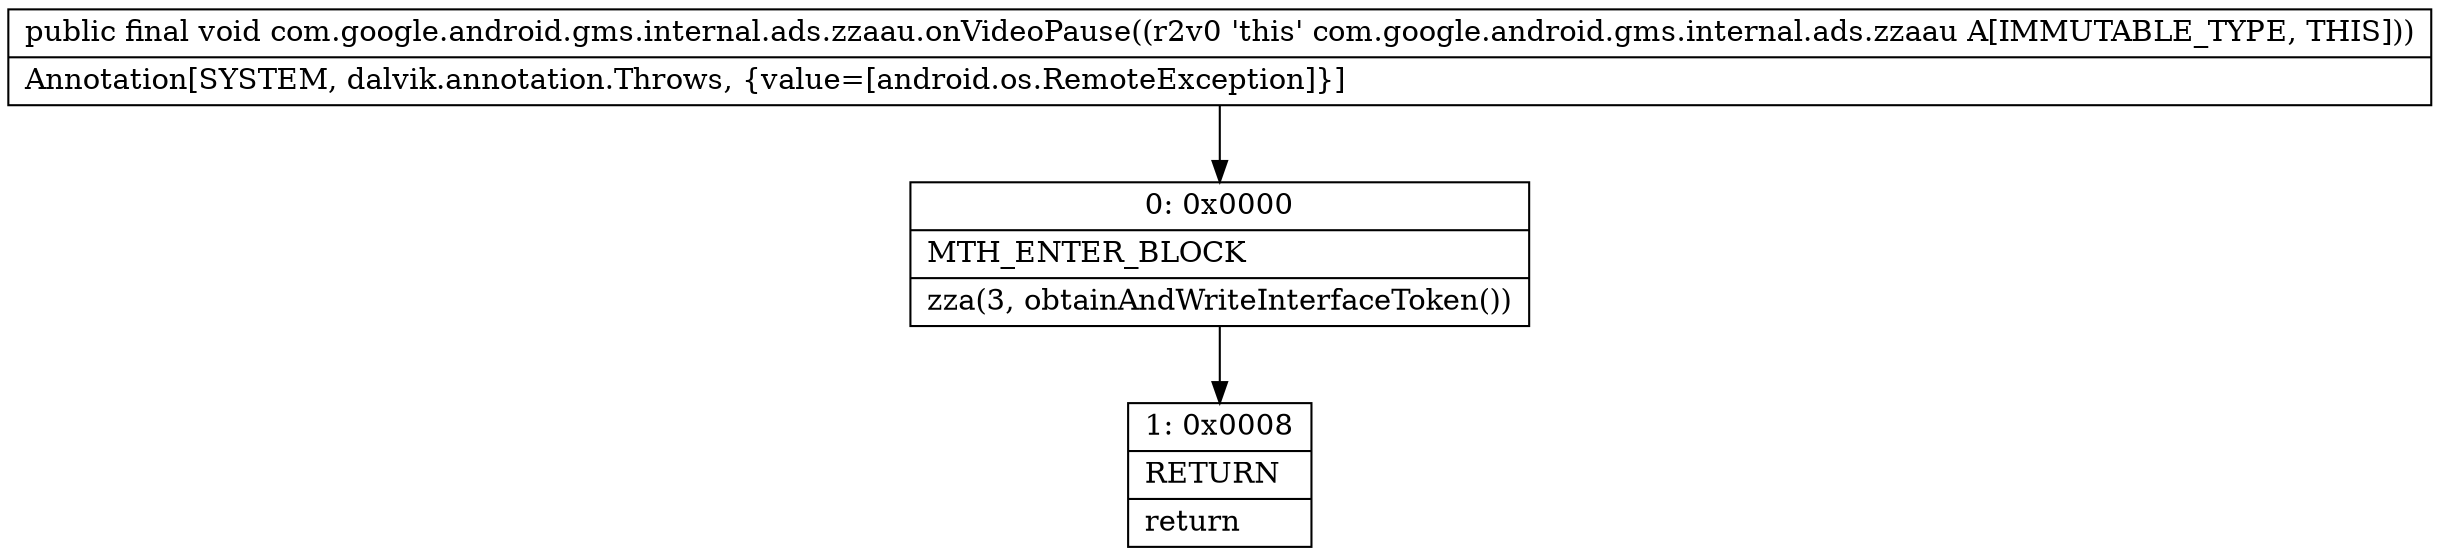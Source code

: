 digraph "CFG forcom.google.android.gms.internal.ads.zzaau.onVideoPause()V" {
Node_0 [shape=record,label="{0\:\ 0x0000|MTH_ENTER_BLOCK\l|zza(3, obtainAndWriteInterfaceToken())\l}"];
Node_1 [shape=record,label="{1\:\ 0x0008|RETURN\l|return\l}"];
MethodNode[shape=record,label="{public final void com.google.android.gms.internal.ads.zzaau.onVideoPause((r2v0 'this' com.google.android.gms.internal.ads.zzaau A[IMMUTABLE_TYPE, THIS]))  | Annotation[SYSTEM, dalvik.annotation.Throws, \{value=[android.os.RemoteException]\}]\l}"];
MethodNode -> Node_0;
Node_0 -> Node_1;
}

